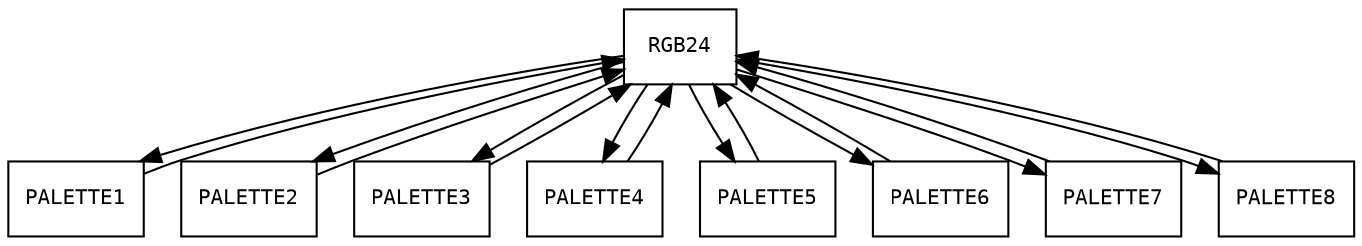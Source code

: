 digraph mpix_op_convert_list {
    node [fontname=monospace, fontsize=10, shape=record];

    RGB24 [ label="RGB24" URL="@ref MPIX_FMT_RGB24"];
    PALETTE1 [ label="PALETTE1" URL="@ref MPIX_FMT_PALETTE1"];
    RGB24 -> PALETTE1 [label="", fontname=monospace, fontsize=9];

    PALETTE1 [ label="PALETTE1" URL="@ref MPIX_FMT_PALETTE1"];
    RGB24 [ label="RGB24" URL="@ref MPIX_FMT_RGB24"];
    PALETTE1 -> RGB24 [label="", fontname=monospace, fontsize=9];

    RGB24 [ label="RGB24" URL="@ref MPIX_FMT_RGB24"];
    PALETTE2 [ label="PALETTE2" URL="@ref MPIX_FMT_PALETTE2"];
    RGB24 -> PALETTE2 [label="", fontname=monospace, fontsize=9];

    PALETTE2 [ label="PALETTE2" URL="@ref MPIX_FMT_PALETTE2"];
    RGB24 [ label="RGB24" URL="@ref MPIX_FMT_RGB24"];
    PALETTE2 -> RGB24 [label="", fontname=monospace, fontsize=9];

    RGB24 [ label="RGB24" URL="@ref MPIX_FMT_RGB24"];
    PALETTE3 [ label="PALETTE3" URL="@ref MPIX_FMT_PALETTE3"];
    RGB24 -> PALETTE3 [label="", fontname=monospace, fontsize=9];

    RGB24 [ label="RGB24" URL="@ref MPIX_FMT_RGB24"];
    PALETTE4 [ label="PALETTE4" URL="@ref MPIX_FMT_PALETTE4"];
    RGB24 -> PALETTE4 [label="", fontname=monospace, fontsize=9];

    PALETTE3 [ label="PALETTE3" URL="@ref MPIX_FMT_PALETTE3"];
    RGB24 [ label="RGB24" URL="@ref MPIX_FMT_RGB24"];
    PALETTE3 -> RGB24 [label="", fontname=monospace, fontsize=9];

    PALETTE4 [ label="PALETTE4" URL="@ref MPIX_FMT_PALETTE4"];
    RGB24 [ label="RGB24" URL="@ref MPIX_FMT_RGB24"];
    PALETTE4 -> RGB24 [label="", fontname=monospace, fontsize=9];

    RGB24 [ label="RGB24" URL="@ref MPIX_FMT_RGB24"];
    PALETTE5 [ label="PALETTE5" URL="@ref MPIX_FMT_PALETTE5"];
    RGB24 -> PALETTE5 [label="", fontname=monospace, fontsize=9];

    RGB24 [ label="RGB24" URL="@ref MPIX_FMT_RGB24"];
    PALETTE6 [ label="PALETTE6" URL="@ref MPIX_FMT_PALETTE6"];
    RGB24 -> PALETTE6 [label="", fontname=monospace, fontsize=9];

    RGB24 [ label="RGB24" URL="@ref MPIX_FMT_RGB24"];
    PALETTE7 [ label="PALETTE7" URL="@ref MPIX_FMT_PALETTE7"];
    RGB24 -> PALETTE7 [label="", fontname=monospace, fontsize=9];

    RGB24 [ label="RGB24" URL="@ref MPIX_FMT_RGB24"];
    PALETTE8 [ label="PALETTE8" URL="@ref MPIX_FMT_PALETTE8"];
    RGB24 -> PALETTE8 [label="", fontname=monospace, fontsize=9];

    PALETTE5 [ label="PALETTE5" URL="@ref MPIX_FMT_PALETTE5"];
    RGB24 [ label="RGB24" URL="@ref MPIX_FMT_RGB24"];
    PALETTE5 -> RGB24 [label="", fontname=monospace, fontsize=9];

    PALETTE6 [ label="PALETTE6" URL="@ref MPIX_FMT_PALETTE6"];
    RGB24 [ label="RGB24" URL="@ref MPIX_FMT_RGB24"];
    PALETTE6 -> RGB24 [label="", fontname=monospace, fontsize=9];

    PALETTE7 [ label="PALETTE7" URL="@ref MPIX_FMT_PALETTE7"];
    RGB24 [ label="RGB24" URL="@ref MPIX_FMT_RGB24"];
    PALETTE7 -> RGB24 [label="", fontname=monospace, fontsize=9];

    PALETTE8 [ label="PALETTE8" URL="@ref MPIX_FMT_PALETTE8"];
    RGB24 [ label="RGB24" URL="@ref MPIX_FMT_RGB24"];
    PALETTE8 -> RGB24 [label="", fontname=monospace, fontsize=9];
}
